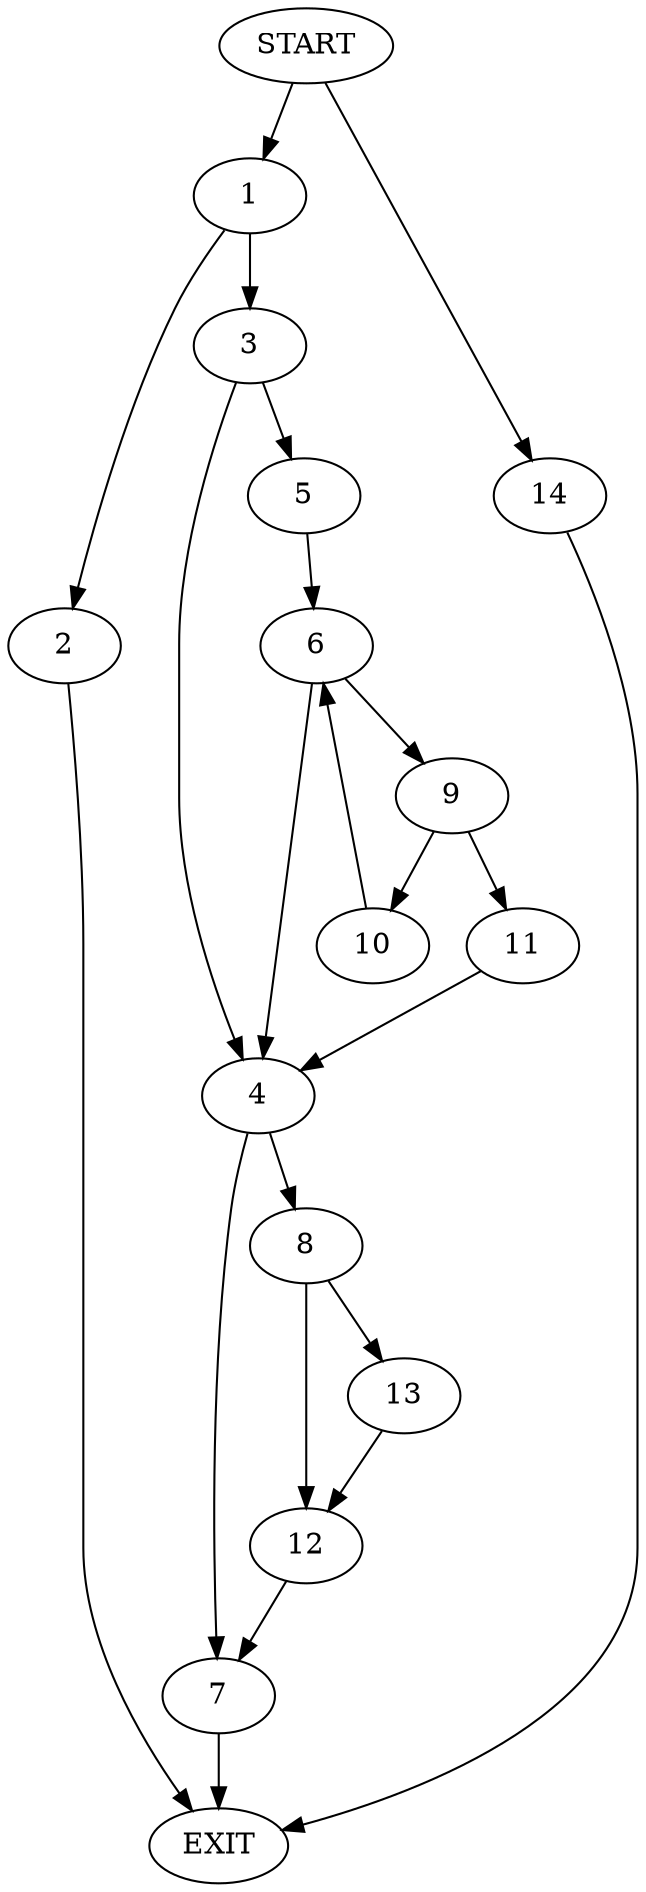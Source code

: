 digraph {
0 [label="START"]
15 [label="EXIT"]
0 -> 1
1 -> 2
1 -> 3
2 -> 15
3 -> 4
3 -> 5
5 -> 6
4 -> 7
4 -> 8
6 -> 4
6 -> 9
9 -> 10
9 -> 11
10 -> 6
11 -> 4
8 -> 12
8 -> 13
7 -> 15
0 -> 14
14 -> 15
12 -> 7
13 -> 12
}
